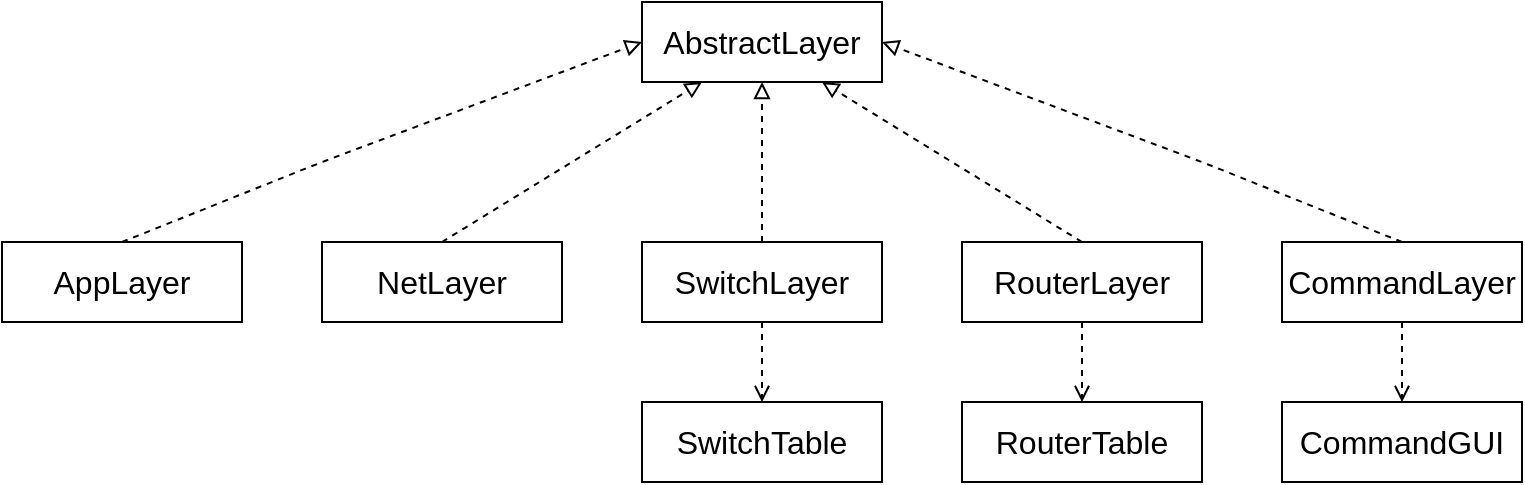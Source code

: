 <mxfile>
    <diagram id="2KXBDAHgapR8f63Pk1hA" name="Page-1">
        <mxGraphModel dx="990" dy="567" grid="1" gridSize="10" guides="1" tooltips="1" connect="1" arrows="1" fold="1" page="1" pageScale="1" pageWidth="827" pageHeight="1169" math="0" shadow="0">
            <root>
                <mxCell id="0"/>
                <mxCell id="1" parent="0"/>
                <mxCell id="17" value="&lt;font style=&quot;font-size: 16px&quot;&gt;AbstractLayer&lt;/font&gt;" style="rounded=0;whiteSpace=wrap;html=1;" parent="1" vertex="1">
                    <mxGeometry x="360" y="80" width="120" height="40" as="geometry"/>
                </mxCell>
                <mxCell id="36" style="edgeStyle=none;html=1;exitX=0.5;exitY=0;exitDx=0;exitDy=0;entryX=0;entryY=0.5;entryDx=0;entryDy=0;dashed=1;endArrow=block;endFill=0;" edge="1" parent="1" source="18" target="17">
                    <mxGeometry relative="1" as="geometry">
                        <Array as="points">
                            <mxPoint x="200" y="160"/>
                        </Array>
                    </mxGeometry>
                </mxCell>
                <mxCell id="18" value="&lt;font style=&quot;font-size: 16px&quot;&gt;AppLayer&lt;/font&gt;" style="rounded=0;whiteSpace=wrap;html=1;" parent="1" vertex="1">
                    <mxGeometry x="40" y="200" width="120" height="40" as="geometry"/>
                </mxCell>
                <mxCell id="37" style="edgeStyle=none;html=1;exitX=0.5;exitY=0;exitDx=0;exitDy=0;dashed=1;endArrow=block;endFill=0;entryX=0.25;entryY=1;entryDx=0;entryDy=0;" edge="1" parent="1" source="19" target="17">
                    <mxGeometry relative="1" as="geometry">
                        <mxPoint x="420" y="120" as="targetPoint"/>
                    </mxGeometry>
                </mxCell>
                <mxCell id="19" value="&lt;font style=&quot;font-size: 16px&quot;&gt;NetLayer&lt;/font&gt;" style="rounded=0;whiteSpace=wrap;html=1;" parent="1" vertex="1">
                    <mxGeometry x="200" y="200" width="120" height="40" as="geometry"/>
                </mxCell>
                <mxCell id="38" style="edgeStyle=none;html=1;exitX=0.5;exitY=0;exitDx=0;exitDy=0;dashed=1;endArrow=block;endFill=0;" edge="1" parent="1" source="20">
                    <mxGeometry relative="1" as="geometry">
                        <mxPoint x="420" y="120" as="targetPoint"/>
                    </mxGeometry>
                </mxCell>
                <mxCell id="41" style="edgeStyle=none;html=1;exitX=0.5;exitY=1;exitDx=0;exitDy=0;entryX=0.5;entryY=0;entryDx=0;entryDy=0;dashed=1;endArrow=open;endFill=0;" edge="1" parent="1" source="20" target="27">
                    <mxGeometry relative="1" as="geometry"/>
                </mxCell>
                <mxCell id="20" value="&lt;font style=&quot;font-size: 16px&quot;&gt;SwitchLayer&lt;/font&gt;" style="rounded=0;whiteSpace=wrap;html=1;" parent="1" vertex="1">
                    <mxGeometry x="360" y="200" width="120" height="40" as="geometry"/>
                </mxCell>
                <mxCell id="39" style="edgeStyle=none;html=1;exitX=0.5;exitY=0;exitDx=0;exitDy=0;dashed=1;endArrow=block;endFill=0;entryX=0.75;entryY=1;entryDx=0;entryDy=0;" edge="1" parent="1" source="21" target="17">
                    <mxGeometry relative="1" as="geometry">
                        <mxPoint x="420" y="120" as="targetPoint"/>
                    </mxGeometry>
                </mxCell>
                <mxCell id="42" style="edgeStyle=none;html=1;exitX=0.5;exitY=1;exitDx=0;exitDy=0;dashed=1;endArrow=open;endFill=0;" edge="1" parent="1" source="21" target="26">
                    <mxGeometry relative="1" as="geometry"/>
                </mxCell>
                <mxCell id="21" value="&lt;font style=&quot;font-size: 16px&quot;&gt;RouterLayer&lt;/font&gt;" style="rounded=0;whiteSpace=wrap;html=1;" parent="1" vertex="1">
                    <mxGeometry x="520" y="200" width="120" height="40" as="geometry"/>
                </mxCell>
                <mxCell id="26" value="&lt;font style=&quot;font-size: 16px&quot;&gt;RouterTable&lt;/font&gt;" style="rounded=0;whiteSpace=wrap;html=1;" parent="1" vertex="1">
                    <mxGeometry x="520" y="280" width="120" height="40" as="geometry"/>
                </mxCell>
                <mxCell id="27" value="&lt;font style=&quot;font-size: 16px&quot;&gt;SwitchTable&lt;br&gt;&lt;/font&gt;" style="rounded=0;whiteSpace=wrap;html=1;" parent="1" vertex="1">
                    <mxGeometry x="360" y="280" width="120" height="40" as="geometry"/>
                </mxCell>
                <mxCell id="40" style="edgeStyle=none;html=1;exitX=0.5;exitY=0;exitDx=0;exitDy=0;dashed=1;endArrow=block;endFill=0;entryX=1;entryY=0.5;entryDx=0;entryDy=0;" edge="1" parent="1" source="33" target="17">
                    <mxGeometry relative="1" as="geometry">
                        <mxPoint x="420" y="120" as="targetPoint"/>
                        <Array as="points">
                            <mxPoint x="640" y="160"/>
                        </Array>
                    </mxGeometry>
                </mxCell>
                <mxCell id="43" style="edgeStyle=none;html=1;exitX=0.5;exitY=1;exitDx=0;exitDy=0;entryX=0.5;entryY=0;entryDx=0;entryDy=0;dashed=1;endArrow=open;endFill=0;" edge="1" parent="1" source="33" target="35">
                    <mxGeometry relative="1" as="geometry"/>
                </mxCell>
                <mxCell id="33" value="&lt;font style=&quot;font-size: 16px&quot;&gt;CommandLayer&lt;/font&gt;" style="rounded=0;whiteSpace=wrap;html=1;" parent="1" vertex="1">
                    <mxGeometry x="680" y="200" width="120" height="40" as="geometry"/>
                </mxCell>
                <mxCell id="35" value="&lt;font style=&quot;font-size: 16px&quot;&gt;CommandGUI&lt;/font&gt;" style="rounded=0;whiteSpace=wrap;html=1;" parent="1" vertex="1">
                    <mxGeometry x="680" y="280" width="120" height="40" as="geometry"/>
                </mxCell>
            </root>
        </mxGraphModel>
    </diagram>
</mxfile>